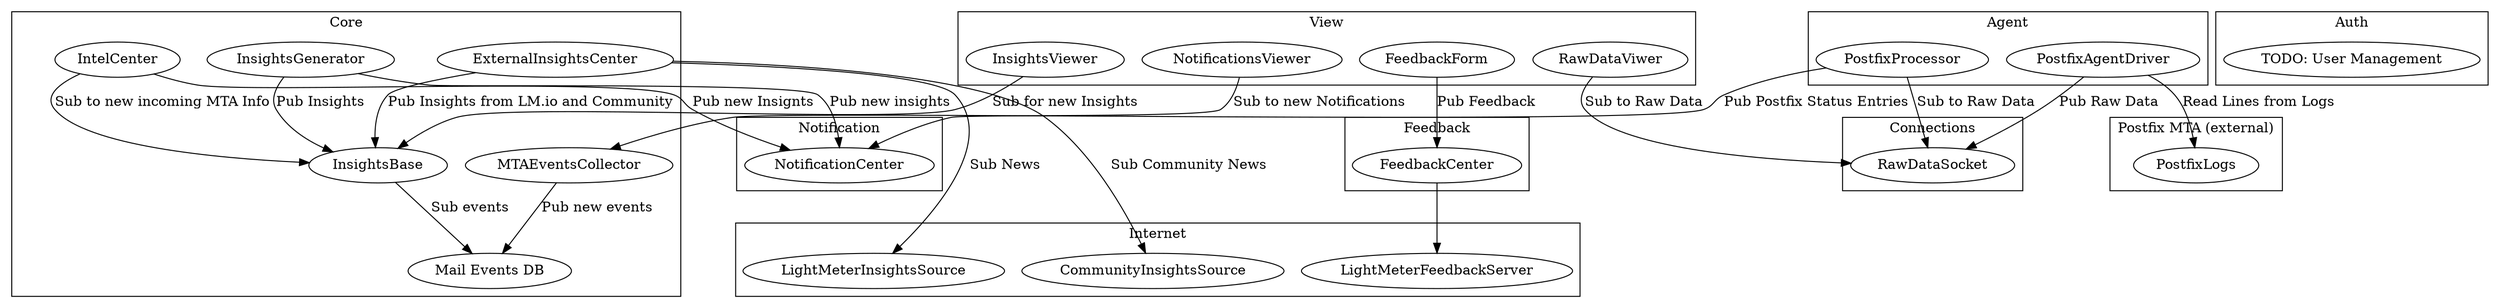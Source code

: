 # This is just a draft and is nowhere close to the final view
# it aims to guide the development, not as single source of truth

digraph {
    subgraph cluster_0 {
        label="View"
        InsightsViewer
        RawDataViwer
        NotificationsViewer
        FeedbackForm
    }

    subgraph cluster_1 {
        label="Agent"
        PostfixAgentDriver
        PostfixProcessor
    }

    subgraph cluster_2 {
        label="Connections"
        RawDataSocket
    }

    subgraph cluster_3 {
        label="Postfix MTA (external)"
        PostfixLogs
    }

    subgraph cluster_4 {
        label="Core"
        InsightsBase
        Database [label="Mail Events DB"]
        IntelCenter
        InsightsGenerator
        ExternalInsightsCenter
        MTAEventsCollector
    }

    subgraph cluster_5 {
        label="Internet"
        LightMeterInsightsSource
        CommunityInsightsSource
        LightMeterFeedbackServer
    }

    subgraph cluster_6 {
        label="Notification"
        NotificationCenter
    }

    subgraph cluster_7 {
        label="Auth"
        UserManagement [label="TODO: User Management"]
    }

    subgraph cluster_8 {
        label="Feedback"
        FeedbackCenter
    }

    PostfixAgentDriver -> RawDataSocket [label="Pub Raw Data"]
    PostfixAgentDriver -> PostfixLogs [label="Read Lines from Logs"]
    RawDataViwer -> RawDataSocket [label="Sub to Raw Data"]
    
    PostfixProcessor -> RawDataSocket [label="Sub to Raw Data"];
    PostfixProcessor -> MTAEventsCollector [label="Pub Postfix Status Entries"]

    IntelCenter -> InsightsBase [label="Sub to new incoming MTA Info"]
    IntelCenter -> NotificationCenter [label="Pub new Insignts"]

    ExternalInsightsCenter -> InsightsBase [label="Pub Insights from LM.io and Community"]

    ExternalInsightsCenter -> LightMeterInsightsSource [label="Sub News"]
    ExternalInsightsCenter -> CommunityInsightsSource [label="Sub Community News"]

    InsightsViewer -> InsightsBase [label="Sub for new Insights"]

    NotificationsViewer -> NotificationCenter [label="Sub to new Notifications"]

    FeedbackForm -> FeedbackCenter [label="Pub Feedback"]
    FeedbackCenter -> LightMeterFeedbackServer

    MTAEventsCollector -> Database [label="Pub new events"]

    InsightsGenerator -> NotificationCenter [label="Pub new insights"]

    InsightsGenerator -> InsightsBase [label="Pub Insights"]

    InsightsBase -> Database [label="Sub events"]

}

